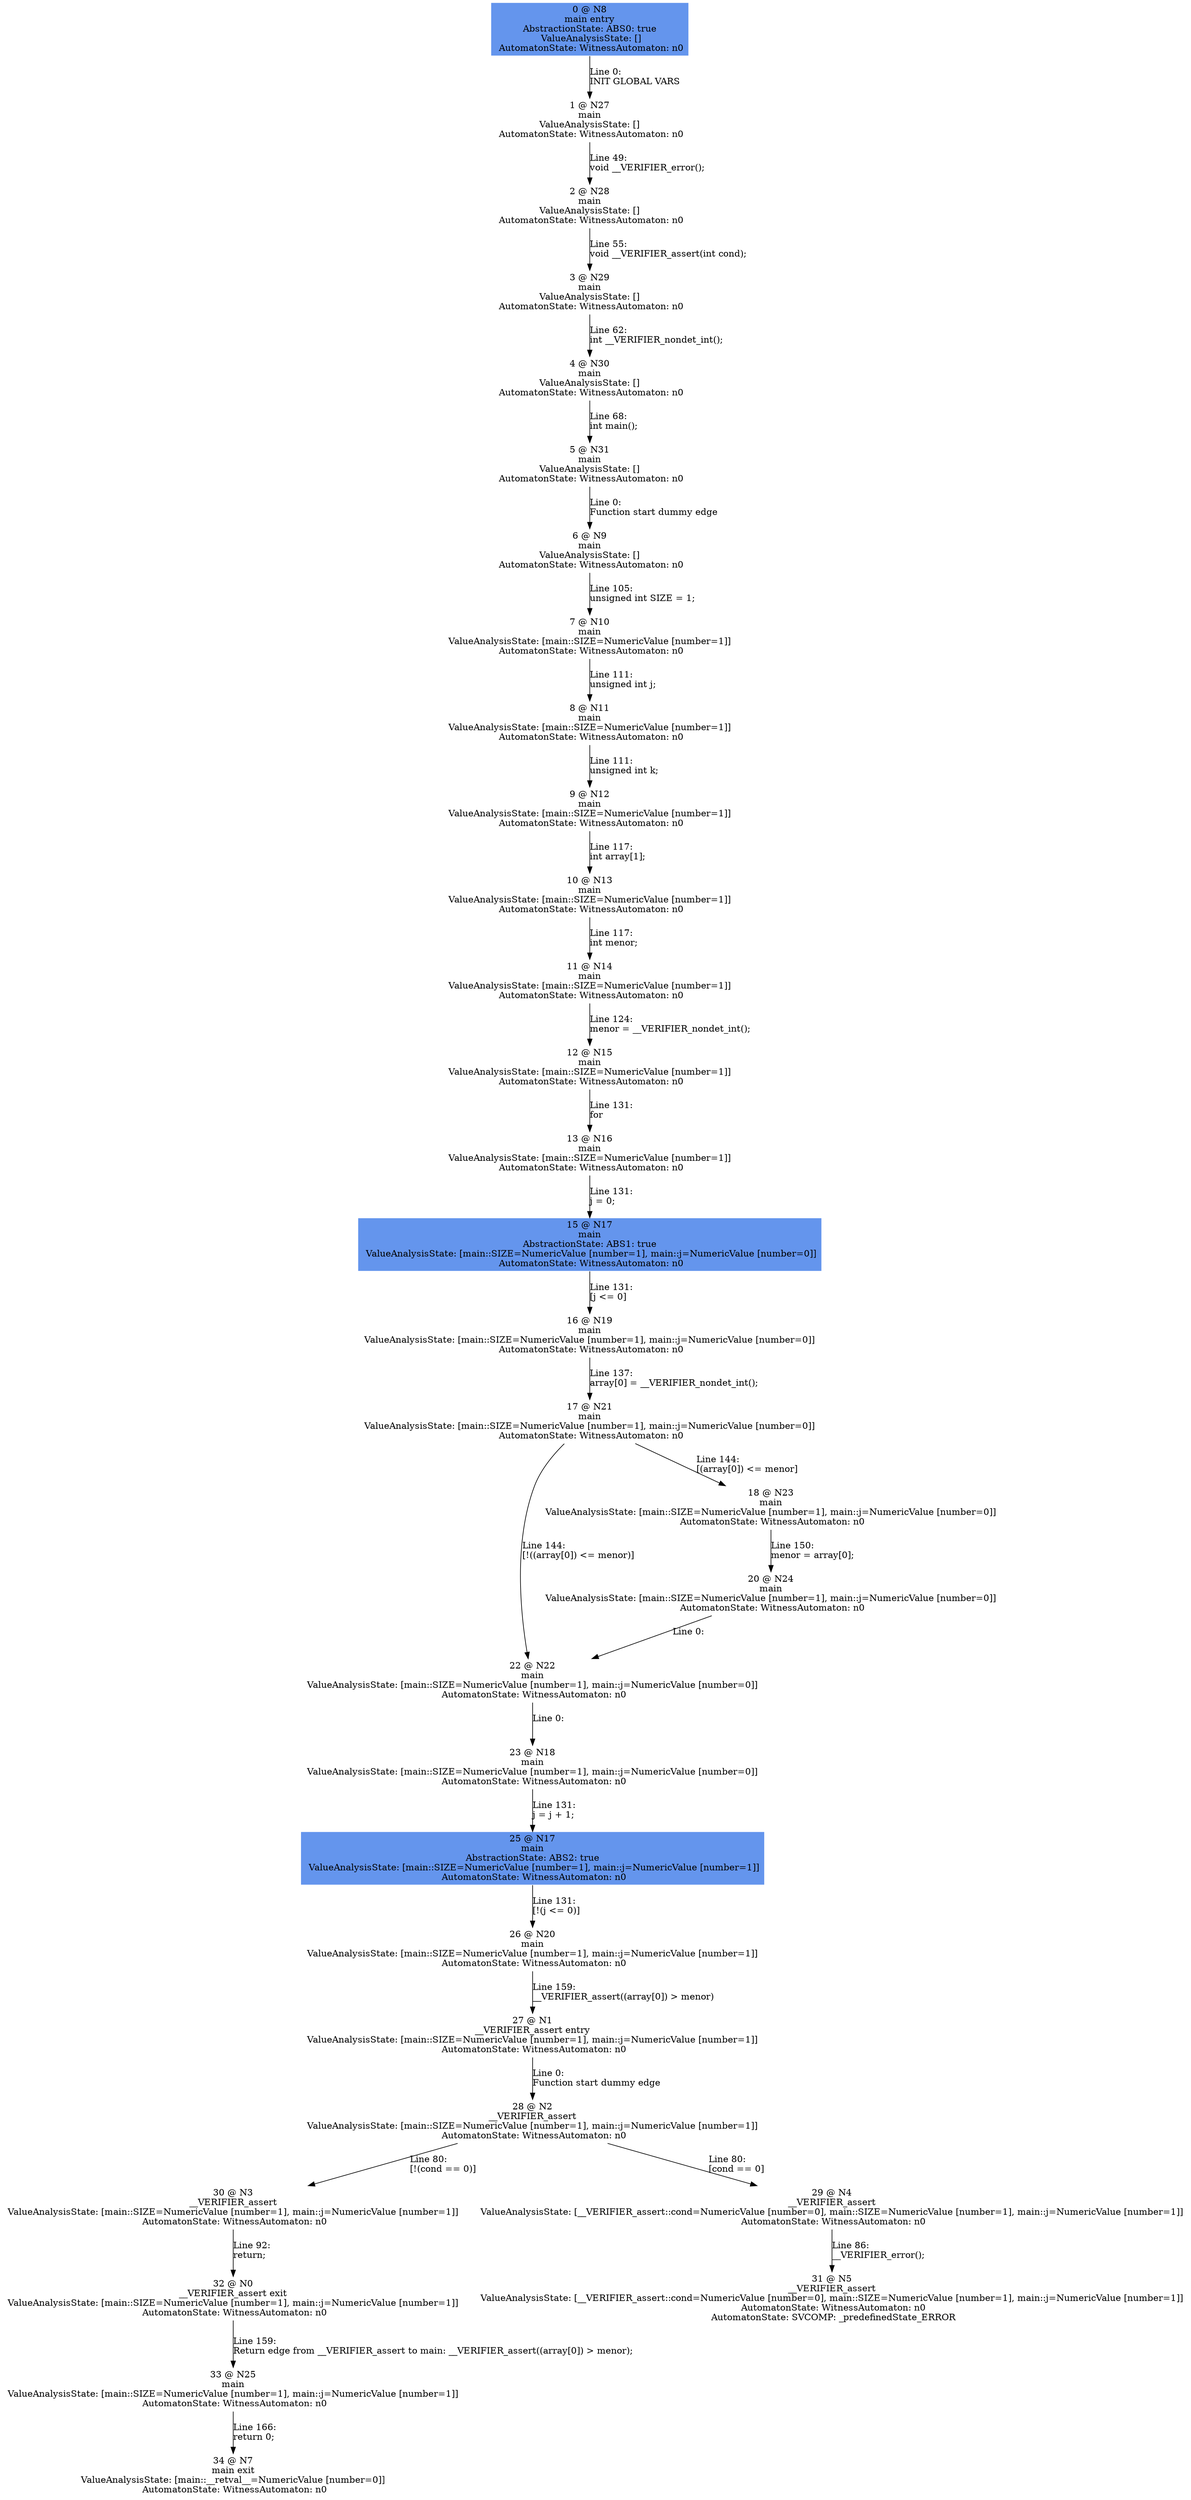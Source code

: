 digraph ARG {
node [style="filled" shape="box" color="white"]
0 [fillcolor="cornflowerblue" label="0 @ N8\nmain entry\nAbstractionState: ABS0: true\n ValueAnalysisState: []\n AutomatonState: WitnessAutomaton: n0\n" id="0"]
1 [label="1 @ N27\nmain\nValueAnalysisState: []\n AutomatonState: WitnessAutomaton: n0\n" id="1"]
2 [label="2 @ N28\nmain\nValueAnalysisState: []\n AutomatonState: WitnessAutomaton: n0\n" id="2"]
3 [label="3 @ N29\nmain\nValueAnalysisState: []\n AutomatonState: WitnessAutomaton: n0\n" id="3"]
4 [label="4 @ N30\nmain\nValueAnalysisState: []\n AutomatonState: WitnessAutomaton: n0\n" id="4"]
5 [label="5 @ N31\nmain\nValueAnalysisState: []\n AutomatonState: WitnessAutomaton: n0\n" id="5"]
6 [label="6 @ N9\nmain\nValueAnalysisState: []\n AutomatonState: WitnessAutomaton: n0\n" id="6"]
7 [label="7 @ N10\nmain\nValueAnalysisState: [main::SIZE=NumericValue [number=1]]\n AutomatonState: WitnessAutomaton: n0\n" id="7"]
8 [label="8 @ N11\nmain\nValueAnalysisState: [main::SIZE=NumericValue [number=1]]\n AutomatonState: WitnessAutomaton: n0\n" id="8"]
9 [label="9 @ N12\nmain\nValueAnalysisState: [main::SIZE=NumericValue [number=1]]\n AutomatonState: WitnessAutomaton: n0\n" id="9"]
10 [label="10 @ N13\nmain\nValueAnalysisState: [main::SIZE=NumericValue [number=1]]\n AutomatonState: WitnessAutomaton: n0\n" id="10"]
11 [label="11 @ N14\nmain\nValueAnalysisState: [main::SIZE=NumericValue [number=1]]\n AutomatonState: WitnessAutomaton: n0\n" id="11"]
12 [label="12 @ N15\nmain\nValueAnalysisState: [main::SIZE=NumericValue [number=1]]\n AutomatonState: WitnessAutomaton: n0\n" id="12"]
13 [label="13 @ N16\nmain\nValueAnalysisState: [main::SIZE=NumericValue [number=1]]\n AutomatonState: WitnessAutomaton: n0\n" id="13"]
15 [fillcolor="cornflowerblue" label="15 @ N17\nmain\nAbstractionState: ABS1: true\n ValueAnalysisState: [main::SIZE=NumericValue [number=1], main::j=NumericValue [number=0]]\n AutomatonState: WitnessAutomaton: n0\n" id="15"]
16 [label="16 @ N19\nmain\nValueAnalysisState: [main::SIZE=NumericValue [number=1], main::j=NumericValue [number=0]]\n AutomatonState: WitnessAutomaton: n0\n" id="16"]
17 [label="17 @ N21\nmain\nValueAnalysisState: [main::SIZE=NumericValue [number=1], main::j=NumericValue [number=0]]\n AutomatonState: WitnessAutomaton: n0\n" id="17"]
22 [label="22 @ N22\nmain\nValueAnalysisState: [main::SIZE=NumericValue [number=1], main::j=NumericValue [number=0]]\n AutomatonState: WitnessAutomaton: n0\n" id="22"]
23 [label="23 @ N18\nmain\nValueAnalysisState: [main::SIZE=NumericValue [number=1], main::j=NumericValue [number=0]]\n AutomatonState: WitnessAutomaton: n0\n" id="23"]
25 [fillcolor="cornflowerblue" label="25 @ N17\nmain\nAbstractionState: ABS2: true\n ValueAnalysisState: [main::SIZE=NumericValue [number=1], main::j=NumericValue [number=1]]\n AutomatonState: WitnessAutomaton: n0\n" id="25"]
26 [label="26 @ N20\nmain\nValueAnalysisState: [main::SIZE=NumericValue [number=1], main::j=NumericValue [number=1]]\n AutomatonState: WitnessAutomaton: n0\n" id="26"]
27 [label="27 @ N1\n__VERIFIER_assert entry\nValueAnalysisState: [main::SIZE=NumericValue [number=1], main::j=NumericValue [number=1]]\n AutomatonState: WitnessAutomaton: n0\n" id="27"]
28 [label="28 @ N2\n__VERIFIER_assert\nValueAnalysisState: [main::SIZE=NumericValue [number=1], main::j=NumericValue [number=1]]\n AutomatonState: WitnessAutomaton: n0\n" id="28"]
30 [label="30 @ N3\n__VERIFIER_assert\nValueAnalysisState: [main::SIZE=NumericValue [number=1], main::j=NumericValue [number=1]]\n AutomatonState: WitnessAutomaton: n0\n" id="30"]
32 [label="32 @ N0\n__VERIFIER_assert exit\nValueAnalysisState: [main::SIZE=NumericValue [number=1], main::j=NumericValue [number=1]]\n AutomatonState: WitnessAutomaton: n0\n" id="32"]
33 [label="33 @ N25\nmain\nValueAnalysisState: [main::SIZE=NumericValue [number=1], main::j=NumericValue [number=1]]\n AutomatonState: WitnessAutomaton: n0\n" id="33"]
34 [label="34 @ N7\nmain exit\nValueAnalysisState: [main::__retval__=NumericValue [number=0]]\n AutomatonState: WitnessAutomaton: n0\n" id="34"]
29 [label="29 @ N4\n__VERIFIER_assert\nValueAnalysisState: [__VERIFIER_assert::cond=NumericValue [number=0], main::SIZE=NumericValue [number=1], main::j=NumericValue [number=1]]\n AutomatonState: WitnessAutomaton: n0\n" id="29"]
31 [label="31 @ N5\n__VERIFIER_assert\nValueAnalysisState: [__VERIFIER_assert::cond=NumericValue [number=0], main::SIZE=NumericValue [number=1], main::j=NumericValue [number=1]]\n AutomatonState: WitnessAutomaton: n0\n AutomatonState: SVCOMP: _predefinedState_ERROR\n" id="31"]
18 [label="18 @ N23\nmain\nValueAnalysisState: [main::SIZE=NumericValue [number=1], main::j=NumericValue [number=0]]\n AutomatonState: WitnessAutomaton: n0\n" id="18"]
20 [label="20 @ N24\nmain\nValueAnalysisState: [main::SIZE=NumericValue [number=1], main::j=NumericValue [number=0]]\n AutomatonState: WitnessAutomaton: n0\n" id="20"]
0 -> 1 [label="Line 0: \lINIT GLOBAL VARS\l" id="0 -> 1"]
1 -> 2 [label="Line 49: \lvoid __VERIFIER_error();\l" id="1 -> 2"]
2 -> 3 [label="Line 55: \lvoid __VERIFIER_assert(int cond);\l" id="2 -> 3"]
3 -> 4 [label="Line 62: \lint __VERIFIER_nondet_int();\l" id="3 -> 4"]
4 -> 5 [label="Line 68: \lint main();\l" id="4 -> 5"]
5 -> 6 [label="Line 0: \lFunction start dummy edge\l" id="5 -> 6"]
6 -> 7 [label="Line 105: \lunsigned int SIZE = 1;\l" id="6 -> 7"]
7 -> 8 [label="Line 111: \lunsigned int j;\l" id="7 -> 8"]
8 -> 9 [label="Line 111: \lunsigned int k;\l" id="8 -> 9"]
9 -> 10 [label="Line 117: \lint array[1];\l" id="9 -> 10"]
10 -> 11 [label="Line 117: \lint menor;\l" id="10 -> 11"]
11 -> 12 [label="Line 124: \lmenor = __VERIFIER_nondet_int();\l" id="11 -> 12"]
12 -> 13 [label="Line 131: \lfor\l" id="12 -> 13"]
13 -> 15 [label="Line 131: \lj = 0;\l" id="13 -> 15"]
15 -> 16 [label="Line 131: \l[j <= 0]\l" id="15 -> 16"]
16 -> 17 [label="Line 137: \larray[0] = __VERIFIER_nondet_int();\l" id="16 -> 17"]
17 -> 18 [label="Line 144: \l[(array[0]) <= menor]\l" id="17 -> 18"]
17 -> 22 [label="Line 144: \l[!((array[0]) <= menor)]\l" id="17 -> 22"]
22 -> 23 [label="Line 0: \l\l" id="22 -> 23"]
23 -> 25 [label="Line 131: \lj = j + 1;\l" id="23 -> 25"]
25 -> 26 [label="Line 131: \l[!(j <= 0)]\l" id="25 -> 26"]
26 -> 27 [label="Line 159: \l__VERIFIER_assert((array[0]) > menor)\l" id="26 -> 27"]
27 -> 28 [label="Line 0: \lFunction start dummy edge\l" id="27 -> 28"]
28 -> 29 [label="Line 80: \l[cond == 0]\l" id="28 -> 29"]
28 -> 30 [label="Line 80: \l[!(cond == 0)]\l" id="28 -> 30"]
30 -> 32 [label="Line 92: \lreturn;\l" id="30 -> 32"]
32 -> 33 [label="Line 159: \lReturn edge from __VERIFIER_assert to main: __VERIFIER_assert((array[0]) > menor);\l" id="32 -> 33"]
33 -> 34 [label="Line 166: \lreturn 0;\l" id="33 -> 34"]
29 -> 31 [label="Line 86: \l__VERIFIER_error();\l" id="29 -> 31"]
18 -> 20 [label="Line 150: \lmenor = array[0];\l" id="18 -> 20"]
20 -> 22 [label="Line 0: \l\l" id="20 -> 22"]
}

